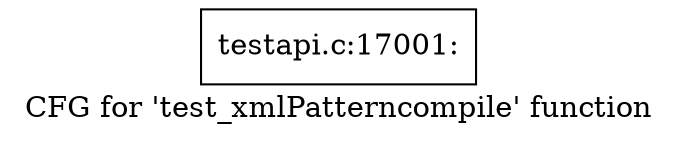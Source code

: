 digraph "CFG for 'test_xmlPatterncompile' function" {
	label="CFG for 'test_xmlPatterncompile' function";

	Node0x49be880 [shape=record,label="{testapi.c:17001:}"];
}
